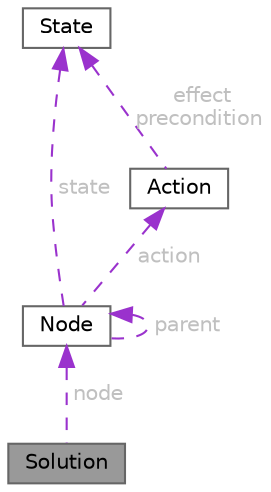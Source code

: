 digraph "Solution"
{
 // INTERACTIVE_SVG=YES
 // LATEX_PDF_SIZE
  bgcolor="transparent";
  edge [fontname=Helvetica,fontsize=10,labelfontname=Helvetica,labelfontsize=10];
  node [fontname=Helvetica,fontsize=10,shape=box,height=0.2,width=0.4];
  Node1 [id="Node000001",label="Solution",height=0.2,width=0.4,color="gray40", fillcolor="grey60", style="filled", fontcolor="black",tooltip=" "];
  Node2 -> Node1 [id="edge1_Node000001_Node000002",dir="back",color="darkorchid3",style="dashed",tooltip=" ",label=" node",fontcolor="grey" ];
  Node2 [id="Node000002",label="Node",height=0.2,width=0.4,color="gray40", fillcolor="white", style="filled",URL="$classNode.html",tooltip=" "];
  Node2 -> Node2 [id="edge2_Node000002_Node000002",dir="back",color="darkorchid3",style="dashed",tooltip=" ",label=" parent",fontcolor="grey" ];
  Node3 -> Node2 [id="edge3_Node000002_Node000003",dir="back",color="darkorchid3",style="dashed",tooltip=" ",label=" state",fontcolor="grey" ];
  Node3 [id="Node000003",label="State",height=0.2,width=0.4,color="gray40", fillcolor="white", style="filled",URL="$classState.html",tooltip="Represents an abstract state in a problem."];
  Node4 -> Node2 [id="edge4_Node000002_Node000004",dir="back",color="darkorchid3",style="dashed",tooltip=" ",label=" action",fontcolor="grey" ];
  Node4 [id="Node000004",label="Action",height=0.2,width=0.4,color="gray40", fillcolor="white", style="filled",URL="$classAction.html",tooltip="Represents an abstract action that can be performed on a state."];
  Node3 -> Node4 [id="edge5_Node000004_Node000003",dir="back",color="darkorchid3",style="dashed",tooltip=" ",label=" effect\nprecondition",fontcolor="grey" ];
}
